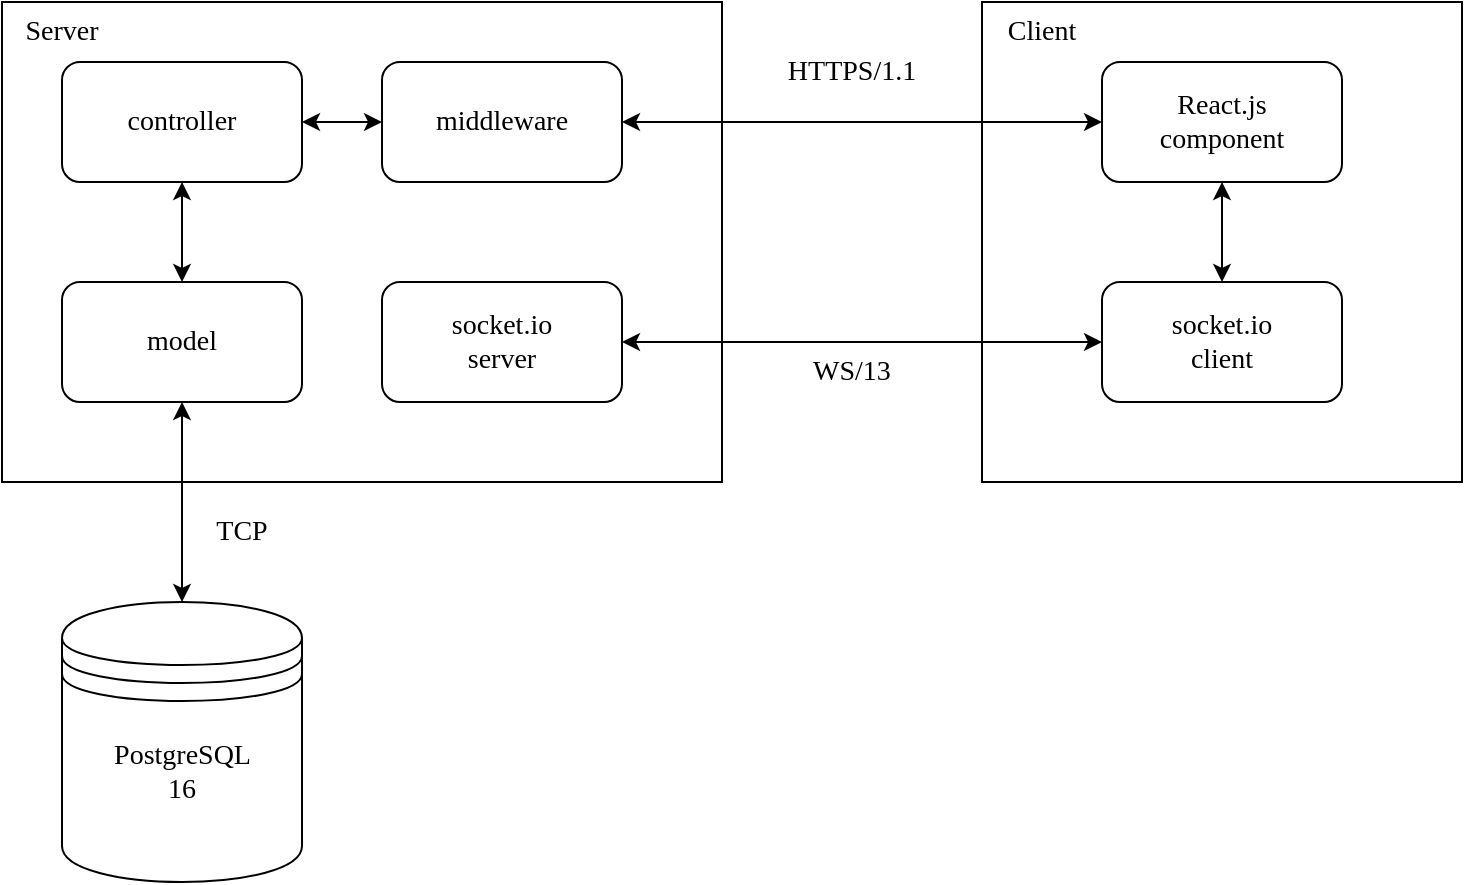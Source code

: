 <mxfile version="24.3.1" type="device">
  <diagram name="Page-1" id="-ow4DpQ6KdscyZ0m3crN">
    <mxGraphModel dx="1009" dy="581" grid="1" gridSize="10" guides="1" tooltips="1" connect="1" arrows="1" fold="1" page="1" pageScale="1" pageWidth="850" pageHeight="1100" math="0" shadow="0">
      <root>
        <mxCell id="0" />
        <mxCell id="1" parent="0" />
        <mxCell id="L2JsjosqdbN5uO_wockT-1" value="" style="rounded=0;whiteSpace=wrap;html=1;fontFamily=Times New Roman;fontSize=14;" parent="1" vertex="1">
          <mxGeometry y="160" width="360" height="240" as="geometry" />
        </mxCell>
        <mxCell id="L2JsjosqdbN5uO_wockT-2" value="" style="rounded=0;whiteSpace=wrap;html=1;fontFamily=Times New Roman;fontSize=14;" parent="1" vertex="1">
          <mxGeometry x="490" y="160" width="240" height="240" as="geometry" />
        </mxCell>
        <mxCell id="L2JsjosqdbN5uO_wockT-3" value="Server" style="text;html=1;align=center;verticalAlign=middle;whiteSpace=wrap;rounded=0;fontFamily=Times New Roman;fontSize=14;" parent="1" vertex="1">
          <mxGeometry y="160" width="60" height="30" as="geometry" />
        </mxCell>
        <mxCell id="L2JsjosqdbN5uO_wockT-4" value="Client" style="text;html=1;align=center;verticalAlign=middle;whiteSpace=wrap;rounded=0;fontFamily=Times New Roman;fontSize=14;" parent="1" vertex="1">
          <mxGeometry x="490" y="160" width="60" height="30" as="geometry" />
        </mxCell>
        <mxCell id="L2JsjosqdbN5uO_wockT-6" value="" style="endArrow=classic;startArrow=classic;html=1;rounded=0;entryX=0;entryY=0.5;entryDx=0;entryDy=0;exitX=1;exitY=0.5;exitDx=0;exitDy=0;fontFamily=Times New Roman;fontSize=14;" parent="1" source="L2JsjosqdbN5uO_wockT-22" edge="1">
          <mxGeometry width="50" height="50" relative="1" as="geometry">
            <mxPoint x="330" y="330" as="sourcePoint" />
            <mxPoint x="550" y="330" as="targetPoint" />
          </mxGeometry>
        </mxCell>
        <mxCell id="L2JsjosqdbN5uO_wockT-7" value="HTTPS/1.1" style="text;html=1;align=center;verticalAlign=middle;whiteSpace=wrap;rounded=0;fontFamily=Times New Roman;fontSize=14;" parent="1" vertex="1">
          <mxGeometry x="395" y="180" width="60" height="30" as="geometry" />
        </mxCell>
        <mxCell id="L2JsjosqdbN5uO_wockT-8" value="WS/13" style="text;html=1;align=center;verticalAlign=middle;whiteSpace=wrap;rounded=0;fontFamily=Times New Roman;fontSize=14;" parent="1" vertex="1">
          <mxGeometry x="395" y="330" width="60" height="30" as="geometry" />
        </mxCell>
        <mxCell id="L2JsjosqdbN5uO_wockT-19" value="" style="endArrow=classic;startArrow=classic;html=1;rounded=0;entryX=0.5;entryY=1;entryDx=0;entryDy=0;fontFamily=Times New Roman;fontSize=14;" parent="1" edge="1">
          <mxGeometry width="50" height="50" relative="1" as="geometry">
            <mxPoint x="610" y="300" as="sourcePoint" />
            <mxPoint x="610" y="250" as="targetPoint" />
          </mxGeometry>
        </mxCell>
        <mxCell id="L2JsjosqdbN5uO_wockT-21" value="" style="rounded=1;whiteSpace=wrap;html=1;fontFamily=Times New Roman;fontSize=14;" parent="1" vertex="1">
          <mxGeometry x="190" y="190" width="120" height="60" as="geometry" />
        </mxCell>
        <mxCell id="L2JsjosqdbN5uO_wockT-22" value="" style="rounded=1;whiteSpace=wrap;html=1;fontFamily=Times New Roman;fontSize=14;" parent="1" vertex="1">
          <mxGeometry x="190" y="300" width="120" height="60" as="geometry" />
        </mxCell>
        <mxCell id="L2JsjosqdbN5uO_wockT-24" value="" style="rounded=1;whiteSpace=wrap;html=1;fontFamily=Times New Roman;fontSize=14;" parent="1" vertex="1">
          <mxGeometry x="550" y="190" width="120" height="60" as="geometry" />
        </mxCell>
        <mxCell id="L2JsjosqdbN5uO_wockT-25" value="" style="rounded=1;whiteSpace=wrap;html=1;fontFamily=Times New Roman;fontSize=14;" parent="1" vertex="1">
          <mxGeometry x="550" y="300" width="120" height="60" as="geometry" />
        </mxCell>
        <mxCell id="L2JsjosqdbN5uO_wockT-26" value="React.js component" style="text;html=1;align=center;verticalAlign=middle;whiteSpace=wrap;rounded=0;fontFamily=Times New Roman;fontSize=14;" parent="1" vertex="1">
          <mxGeometry x="580" y="205" width="60" height="30" as="geometry" />
        </mxCell>
        <mxCell id="L2JsjosqdbN5uO_wockT-27" value="socket.io client" style="text;html=1;align=center;verticalAlign=middle;whiteSpace=wrap;rounded=0;fontFamily=Times New Roman;fontSize=14;" parent="1" vertex="1">
          <mxGeometry x="580" y="315" width="60" height="30" as="geometry" />
        </mxCell>
        <mxCell id="L2JsjosqdbN5uO_wockT-28" value="socket.io server" style="text;html=1;align=center;verticalAlign=middle;whiteSpace=wrap;rounded=0;fontFamily=Times New Roman;fontSize=14;" parent="1" vertex="1">
          <mxGeometry x="220" y="315" width="60" height="30" as="geometry" />
        </mxCell>
        <mxCell id="L2JsjosqdbN5uO_wockT-29" value="middleware" style="text;html=1;align=center;verticalAlign=middle;whiteSpace=wrap;rounded=0;fontFamily=Times New Roman;fontSize=14;" parent="1" vertex="1">
          <mxGeometry x="220" y="205" width="60" height="30" as="geometry" />
        </mxCell>
        <mxCell id="L2JsjosqdbN5uO_wockT-30" value="" style="rounded=1;whiteSpace=wrap;html=1;fontFamily=Times New Roman;fontSize=14;" parent="1" vertex="1">
          <mxGeometry x="30" y="190" width="120" height="60" as="geometry" />
        </mxCell>
        <mxCell id="L2JsjosqdbN5uO_wockT-31" value="" style="rounded=1;whiteSpace=wrap;html=1;fontFamily=Times New Roman;fontSize=14;" parent="1" vertex="1">
          <mxGeometry x="30" y="300" width="120" height="60" as="geometry" />
        </mxCell>
        <mxCell id="L2JsjosqdbN5uO_wockT-33" value="controller" style="text;html=1;align=center;verticalAlign=middle;whiteSpace=wrap;rounded=0;fontFamily=Times New Roman;fontSize=14;" parent="1" vertex="1">
          <mxGeometry x="60" y="205" width="60" height="30" as="geometry" />
        </mxCell>
        <mxCell id="L2JsjosqdbN5uO_wockT-34" value="model" style="text;html=1;align=center;verticalAlign=middle;whiteSpace=wrap;rounded=0;fontFamily=Times New Roman;fontSize=14;" parent="1" vertex="1">
          <mxGeometry x="60" y="315" width="60" height="30" as="geometry" />
        </mxCell>
        <mxCell id="L2JsjosqdbN5uO_wockT-35" value="" style="endArrow=classic;startArrow=classic;html=1;rounded=0;entryX=0;entryY=0.5;entryDx=0;entryDy=0;exitX=1;exitY=0.5;exitDx=0;exitDy=0;fontFamily=Times New Roman;fontSize=14;" parent="1" source="L2JsjosqdbN5uO_wockT-30" target="L2JsjosqdbN5uO_wockT-21" edge="1">
          <mxGeometry width="50" height="50" relative="1" as="geometry">
            <mxPoint x="200" y="330" as="sourcePoint" />
            <mxPoint x="250" y="280" as="targetPoint" />
          </mxGeometry>
        </mxCell>
        <mxCell id="L2JsjosqdbN5uO_wockT-36" value="" style="endArrow=classic;startArrow=classic;html=1;rounded=0;entryX=0.5;entryY=1;entryDx=0;entryDy=0;fontFamily=Times New Roman;fontSize=14;" parent="1" source="L2JsjosqdbN5uO_wockT-31" target="L2JsjosqdbN5uO_wockT-30" edge="1">
          <mxGeometry width="50" height="50" relative="1" as="geometry">
            <mxPoint x="200" y="330" as="sourcePoint" />
            <mxPoint x="250" y="280" as="targetPoint" />
          </mxGeometry>
        </mxCell>
        <mxCell id="L2JsjosqdbN5uO_wockT-37" value="" style="shape=datastore;whiteSpace=wrap;html=1;fontFamily=Times New Roman;fontSize=14;" parent="1" vertex="1">
          <mxGeometry x="30" y="460" width="120" height="140" as="geometry" />
        </mxCell>
        <mxCell id="L2JsjosqdbN5uO_wockT-38" value="" style="endArrow=classic;startArrow=classic;html=1;rounded=0;entryX=0.5;entryY=1;entryDx=0;entryDy=0;exitX=0.5;exitY=0;exitDx=0;exitDy=0;fontFamily=Times New Roman;fontSize=14;" parent="1" source="L2JsjosqdbN5uO_wockT-37" target="L2JsjosqdbN5uO_wockT-31" edge="1">
          <mxGeometry width="50" height="50" relative="1" as="geometry">
            <mxPoint x="200" y="430" as="sourcePoint" />
            <mxPoint x="250" y="380" as="targetPoint" />
          </mxGeometry>
        </mxCell>
        <mxCell id="L2JsjosqdbN5uO_wockT-39" value="TCP" style="text;html=1;align=center;verticalAlign=middle;whiteSpace=wrap;rounded=0;fontFamily=Times New Roman;fontSize=14;" parent="1" vertex="1">
          <mxGeometry x="90" y="410" width="60" height="30" as="geometry" />
        </mxCell>
        <mxCell id="L2JsjosqdbN5uO_wockT-40" value="PostgreSQL 16" style="text;html=1;align=center;verticalAlign=middle;whiteSpace=wrap;rounded=0;fontFamily=Times New Roman;fontSize=14;" parent="1" vertex="1">
          <mxGeometry x="60" y="530" width="60" height="30" as="geometry" />
        </mxCell>
        <mxCell id="FV3gMRPloSwDk_IOS_Gm-1" value="" style="endArrow=classic;startArrow=classic;html=1;rounded=0;exitX=1;exitY=0.5;exitDx=0;exitDy=0;entryX=0;entryY=0.5;entryDx=0;entryDy=0;" edge="1" parent="1" source="L2JsjosqdbN5uO_wockT-21" target="L2JsjosqdbN5uO_wockT-24">
          <mxGeometry width="50" height="50" relative="1" as="geometry">
            <mxPoint x="400" y="330" as="sourcePoint" />
            <mxPoint x="450" y="280" as="targetPoint" />
          </mxGeometry>
        </mxCell>
      </root>
    </mxGraphModel>
  </diagram>
</mxfile>

